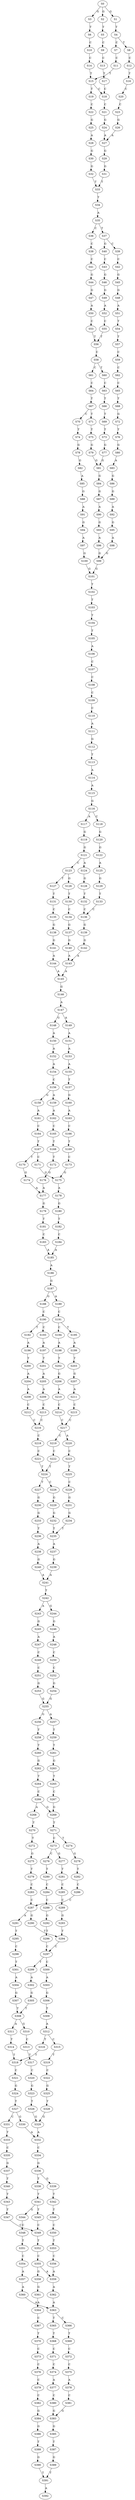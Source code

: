 strict digraph  {
	S0 -> S1 [ label = G ];
	S0 -> S2 [ label = G ];
	S0 -> S3 [ label = G ];
	S1 -> S4 [ label = T ];
	S2 -> S5 [ label = T ];
	S3 -> S6 [ label = T ];
	S4 -> S7 [ label = C ];
	S4 -> S8 [ label = T ];
	S5 -> S9 [ label = C ];
	S6 -> S10 [ label = C ];
	S7 -> S11 [ label = C ];
	S8 -> S12 [ label = C ];
	S9 -> S13 [ label = C ];
	S10 -> S14 [ label = C ];
	S11 -> S15 [ label = T ];
	S12 -> S16 [ label = T ];
	S13 -> S17 [ label = T ];
	S14 -> S15 [ label = T ];
	S15 -> S18 [ label = C ];
	S15 -> S19 [ label = T ];
	S16 -> S20 [ label = C ];
	S17 -> S18 [ label = C ];
	S18 -> S21 [ label = C ];
	S19 -> S22 [ label = C ];
	S20 -> S23 [ label = C ];
	S21 -> S24 [ label = G ];
	S22 -> S25 [ label = G ];
	S23 -> S26 [ label = G ];
	S24 -> S27 [ label = A ];
	S25 -> S28 [ label = A ];
	S26 -> S27 [ label = A ];
	S27 -> S29 [ label = G ];
	S28 -> S30 [ label = G ];
	S29 -> S31 [ label = G ];
	S30 -> S32 [ label = G ];
	S31 -> S33 [ label = T ];
	S32 -> S33 [ label = T ];
	S33 -> S34 [ label = T ];
	S34 -> S35 [ label = A ];
	S35 -> S36 [ label = C ];
	S35 -> S37 [ label = T ];
	S36 -> S38 [ label = C ];
	S37 -> S39 [ label = C ];
	S37 -> S40 [ label = G ];
	S38 -> S41 [ label = C ];
	S39 -> S42 [ label = C ];
	S40 -> S43 [ label = C ];
	S41 -> S44 [ label = G ];
	S42 -> S45 [ label = G ];
	S43 -> S46 [ label = G ];
	S44 -> S47 [ label = G ];
	S45 -> S48 [ label = G ];
	S46 -> S49 [ label = G ];
	S47 -> S50 [ label = A ];
	S48 -> S51 [ label = A ];
	S49 -> S52 [ label = A ];
	S50 -> S53 [ label = C ];
	S51 -> S54 [ label = T ];
	S52 -> S55 [ label = C ];
	S53 -> S56 [ label = T ];
	S54 -> S57 [ label = T ];
	S55 -> S56 [ label = T ];
	S56 -> S58 [ label = C ];
	S57 -> S59 [ label = C ];
	S58 -> S60 [ label = T ];
	S58 -> S61 [ label = C ];
	S59 -> S62 [ label = C ];
	S60 -> S63 [ label = C ];
	S61 -> S64 [ label = C ];
	S62 -> S65 [ label = C ];
	S63 -> S66 [ label = T ];
	S64 -> S67 [ label = T ];
	S65 -> S68 [ label = T ];
	S66 -> S69 [ label = T ];
	S67 -> S70 [ label = C ];
	S67 -> S71 [ label = T ];
	S68 -> S72 [ label = G ];
	S69 -> S73 [ label = T ];
	S70 -> S74 [ label = T ];
	S71 -> S75 [ label = T ];
	S72 -> S76 [ label = T ];
	S73 -> S77 [ label = G ];
	S74 -> S78 [ label = G ];
	S75 -> S79 [ label = G ];
	S76 -> S80 [ label = G ];
	S77 -> S81 [ label = G ];
	S78 -> S82 [ label = G ];
	S79 -> S81 [ label = G ];
	S80 -> S83 [ label = A ];
	S81 -> S84 [ label = G ];
	S82 -> S85 [ label = A ];
	S83 -> S86 [ label = G ];
	S84 -> S87 [ label = G ];
	S85 -> S88 [ label = G ];
	S86 -> S89 [ label = G ];
	S87 -> S90 [ label = A ];
	S88 -> S91 [ label = A ];
	S89 -> S92 [ label = A ];
	S90 -> S93 [ label = G ];
	S91 -> S94 [ label = G ];
	S92 -> S95 [ label = G ];
	S93 -> S96 [ label = A ];
	S94 -> S97 [ label = A ];
	S95 -> S98 [ label = A ];
	S96 -> S99 [ label = G ];
	S97 -> S100 [ label = G ];
	S98 -> S99 [ label = G ];
	S99 -> S101 [ label = G ];
	S100 -> S101 [ label = G ];
	S101 -> S102 [ label = T ];
	S102 -> S103 [ label = T ];
	S103 -> S104 [ label = T ];
	S104 -> S105 [ label = T ];
	S105 -> S106 [ label = A ];
	S106 -> S107 [ label = C ];
	S107 -> S108 [ label = C ];
	S108 -> S109 [ label = C ];
	S109 -> S110 [ label = C ];
	S110 -> S111 [ label = A ];
	S111 -> S112 [ label = G ];
	S112 -> S113 [ label = T ];
	S113 -> S114 [ label = A ];
	S114 -> S115 [ label = A ];
	S115 -> S116 [ label = G ];
	S116 -> S117 [ label = A ];
	S116 -> S118 [ label = C ];
	S117 -> S119 [ label = G ];
	S118 -> S120 [ label = G ];
	S119 -> S121 [ label = G ];
	S120 -> S122 [ label = G ];
	S121 -> S123 [ label = C ];
	S121 -> S124 [ label = A ];
	S122 -> S125 [ label = A ];
	S123 -> S126 [ label = G ];
	S123 -> S127 [ label = T ];
	S124 -> S128 [ label = G ];
	S125 -> S129 [ label = G ];
	S126 -> S130 [ label = T ];
	S127 -> S131 [ label = T ];
	S128 -> S132 [ label = T ];
	S129 -> S133 [ label = T ];
	S130 -> S134 [ label = C ];
	S131 -> S135 [ label = C ];
	S132 -> S136 [ label = C ];
	S133 -> S136 [ label = C ];
	S134 -> S137 [ label = G ];
	S135 -> S138 [ label = G ];
	S136 -> S139 [ label = G ];
	S137 -> S140 [ label = G ];
	S138 -> S141 [ label = G ];
	S139 -> S142 [ label = G ];
	S140 -> S143 [ label = A ];
	S141 -> S144 [ label = A ];
	S142 -> S143 [ label = A ];
	S143 -> S145 [ label = A ];
	S144 -> S145 [ label = A ];
	S145 -> S146 [ label = G ];
	S146 -> S147 [ label = A ];
	S147 -> S148 [ label = G ];
	S147 -> S149 [ label = A ];
	S148 -> S150 [ label = A ];
	S149 -> S151 [ label = A ];
	S150 -> S152 [ label = A ];
	S151 -> S153 [ label = A ];
	S152 -> S154 [ label = A ];
	S153 -> S155 [ label = A ];
	S154 -> S156 [ label = C ];
	S155 -> S157 [ label = T ];
	S156 -> S158 [ label = G ];
	S156 -> S159 [ label = A ];
	S157 -> S160 [ label = G ];
	S158 -> S161 [ label = A ];
	S159 -> S162 [ label = A ];
	S160 -> S163 [ label = A ];
	S161 -> S164 [ label = C ];
	S162 -> S165 [ label = C ];
	S163 -> S166 [ label = C ];
	S164 -> S167 [ label = T ];
	S165 -> S168 [ label = T ];
	S166 -> S169 [ label = T ];
	S167 -> S170 [ label = T ];
	S167 -> S171 [ label = C ];
	S168 -> S172 [ label = T ];
	S169 -> S173 [ label = C ];
	S170 -> S174 [ label = G ];
	S171 -> S175 [ label = G ];
	S172 -> S176 [ label = G ];
	S173 -> S175 [ label = G ];
	S174 -> S177 [ label = A ];
	S175 -> S178 [ label = A ];
	S176 -> S177 [ label = A ];
	S177 -> S179 [ label = G ];
	S178 -> S180 [ label = G ];
	S179 -> S181 [ label = T ];
	S180 -> S182 [ label = T ];
	S181 -> S183 [ label = C ];
	S182 -> S184 [ label = C ];
	S183 -> S185 [ label = A ];
	S184 -> S185 [ label = A ];
	S185 -> S186 [ label = A ];
	S186 -> S187 [ label = G ];
	S187 -> S188 [ label = G ];
	S187 -> S189 [ label = A ];
	S188 -> S190 [ label = C ];
	S189 -> S191 [ label = C ];
	S190 -> S192 [ label = T ];
	S190 -> S193 [ label = C ];
	S191 -> S194 [ label = C ];
	S191 -> S195 [ label = T ];
	S192 -> S196 [ label = A ];
	S193 -> S197 [ label = A ];
	S194 -> S198 [ label = A ];
	S195 -> S199 [ label = A ];
	S196 -> S200 [ label = T ];
	S197 -> S201 [ label = T ];
	S198 -> S202 [ label = T ];
	S199 -> S203 [ label = T ];
	S200 -> S204 [ label = A ];
	S201 -> S205 [ label = A ];
	S202 -> S206 [ label = G ];
	S203 -> S207 [ label = G ];
	S204 -> S208 [ label = A ];
	S205 -> S209 [ label = A ];
	S206 -> S210 [ label = A ];
	S207 -> S211 [ label = A ];
	S208 -> S212 [ label = C ];
	S209 -> S213 [ label = C ];
	S210 -> S214 [ label = C ];
	S211 -> S215 [ label = C ];
	S212 -> S216 [ label = C ];
	S213 -> S216 [ label = C ];
	S214 -> S217 [ label = C ];
	S215 -> S217 [ label = C ];
	S216 -> S218 [ label = C ];
	S217 -> S219 [ label = C ];
	S217 -> S220 [ label = A ];
	S218 -> S221 [ label = C ];
	S219 -> S222 [ label = C ];
	S220 -> S223 [ label = C ];
	S221 -> S224 [ label = T ];
	S222 -> S224 [ label = T ];
	S223 -> S225 [ label = T ];
	S224 -> S226 [ label = C ];
	S224 -> S227 [ label = T ];
	S225 -> S228 [ label = C ];
	S226 -> S229 [ label = G ];
	S227 -> S230 [ label = G ];
	S228 -> S231 [ label = G ];
	S229 -> S232 [ label = G ];
	S230 -> S233 [ label = G ];
	S231 -> S234 [ label = G ];
	S232 -> S235 [ label = T ];
	S233 -> S236 [ label = T ];
	S234 -> S235 [ label = T ];
	S235 -> S237 [ label = A ];
	S236 -> S238 [ label = A ];
	S237 -> S239 [ label = G ];
	S238 -> S240 [ label = G ];
	S239 -> S241 [ label = A ];
	S240 -> S241 [ label = A ];
	S241 -> S242 [ label = T ];
	S242 -> S243 [ label = A ];
	S242 -> S244 [ label = G ];
	S243 -> S245 [ label = G ];
	S244 -> S246 [ label = G ];
	S245 -> S247 [ label = A ];
	S246 -> S248 [ label = A ];
	S247 -> S249 [ label = C ];
	S248 -> S250 [ label = C ];
	S249 -> S251 [ label = C ];
	S250 -> S252 [ label = C ];
	S251 -> S253 [ label = G ];
	S252 -> S254 [ label = G ];
	S253 -> S255 [ label = G ];
	S254 -> S255 [ label = G ];
	S255 -> S256 [ label = G ];
	S255 -> S257 [ label = A ];
	S256 -> S258 [ label = T ];
	S257 -> S259 [ label = T ];
	S258 -> S260 [ label = T ];
	S259 -> S261 [ label = T ];
	S260 -> S262 [ label = G ];
	S261 -> S263 [ label = G ];
	S262 -> S264 [ label = T ];
	S263 -> S265 [ label = T ];
	S264 -> S266 [ label = C ];
	S265 -> S267 [ label = C ];
	S266 -> S268 [ label = A ];
	S266 -> S269 [ label = G ];
	S267 -> S269 [ label = G ];
	S268 -> S270 [ label = T ];
	S269 -> S271 [ label = T ];
	S270 -> S272 [ label = T ];
	S271 -> S273 [ label = C ];
	S271 -> S274 [ label = T ];
	S272 -> S275 [ label = G ];
	S273 -> S276 [ label = C ];
	S273 -> S277 [ label = G ];
	S274 -> S278 [ label = G ];
	S275 -> S279 [ label = T ];
	S276 -> S280 [ label = T ];
	S277 -> S281 [ label = T ];
	S278 -> S282 [ label = T ];
	S279 -> S283 [ label = C ];
	S280 -> S284 [ label = C ];
	S281 -> S285 [ label = C ];
	S282 -> S286 [ label = C ];
	S283 -> S287 [ label = C ];
	S284 -> S288 [ label = C ];
	S285 -> S289 [ label = C ];
	S286 -> S287 [ label = C ];
	S287 -> S290 [ label = G ];
	S287 -> S291 [ label = A ];
	S288 -> S292 [ label = G ];
	S289 -> S293 [ label = G ];
	S290 -> S294 [ label = T ];
	S291 -> S295 [ label = T ];
	S292 -> S296 [ label = T ];
	S293 -> S294 [ label = T ];
	S294 -> S297 [ label = C ];
	S295 -> S298 [ label = C ];
	S296 -> S297 [ label = C ];
	S297 -> S299 [ label = T ];
	S297 -> S300 [ label = C ];
	S298 -> S301 [ label = T ];
	S299 -> S302 [ label = A ];
	S300 -> S303 [ label = A ];
	S301 -> S304 [ label = A ];
	S302 -> S305 [ label = G ];
	S303 -> S306 [ label = G ];
	S304 -> S307 [ label = G ];
	S305 -> S308 [ label = T ];
	S306 -> S309 [ label = T ];
	S307 -> S308 [ label = T ];
	S308 -> S310 [ label = G ];
	S308 -> S311 [ label = A ];
	S309 -> S312 [ label = A ];
	S310 -> S313 [ label = C ];
	S311 -> S314 [ label = T ];
	S312 -> S315 [ label = C ];
	S312 -> S316 [ label = T ];
	S313 -> S317 [ label = T ];
	S314 -> S318 [ label = T ];
	S315 -> S319 [ label = T ];
	S316 -> S318 [ label = T ];
	S317 -> S320 [ label = C ];
	S318 -> S321 [ label = C ];
	S319 -> S322 [ label = C ];
	S320 -> S323 [ label = G ];
	S321 -> S324 [ label = G ];
	S322 -> S325 [ label = G ];
	S323 -> S326 [ label = T ];
	S324 -> S327 [ label = T ];
	S325 -> S328 [ label = T ];
	S326 -> S329 [ label = G ];
	S327 -> S330 [ label = G ];
	S327 -> S331 [ label = C ];
	S328 -> S329 [ label = G ];
	S329 -> S332 [ label = A ];
	S330 -> S332 [ label = A ];
	S331 -> S333 [ label = T ];
	S332 -> S334 [ label = C ];
	S333 -> S335 [ label = C ];
	S334 -> S336 [ label = G ];
	S335 -> S337 [ label = G ];
	S336 -> S338 [ label = T ];
	S336 -> S339 [ label = G ];
	S337 -> S340 [ label = T ];
	S338 -> S341 [ label = T ];
	S339 -> S342 [ label = T ];
	S340 -> S343 [ label = T ];
	S341 -> S344 [ label = G ];
	S341 -> S345 [ label = T ];
	S342 -> S346 [ label = T ];
	S343 -> S347 [ label = T ];
	S344 -> S348 [ label = C ];
	S345 -> S349 [ label = C ];
	S346 -> S350 [ label = C ];
	S347 -> S349 [ label = C ];
	S348 -> S351 [ label = T ];
	S349 -> S352 [ label = T ];
	S350 -> S353 [ label = T ];
	S351 -> S354 [ label = C ];
	S352 -> S355 [ label = C ];
	S353 -> S356 [ label = C ];
	S354 -> S357 [ label = A ];
	S355 -> S358 [ label = G ];
	S355 -> S359 [ label = A ];
	S356 -> S359 [ label = A ];
	S357 -> S360 [ label = A ];
	S358 -> S361 [ label = G ];
	S359 -> S362 [ label = A ];
	S360 -> S363 [ label = A ];
	S361 -> S364 [ label = A ];
	S362 -> S363 [ label = A ];
	S363 -> S365 [ label = T ];
	S363 -> S366 [ label = C ];
	S364 -> S367 [ label = C ];
	S365 -> S368 [ label = T ];
	S366 -> S369 [ label = T ];
	S367 -> S370 [ label = T ];
	S368 -> S371 [ label = C ];
	S369 -> S372 [ label = C ];
	S370 -> S373 [ label = C ];
	S371 -> S374 [ label = C ];
	S372 -> S375 [ label = C ];
	S373 -> S376 [ label = C ];
	S374 -> S377 [ label = A ];
	S375 -> S378 [ label = A ];
	S376 -> S379 [ label = C ];
	S377 -> S380 [ label = C ];
	S378 -> S381 [ label = C ];
	S379 -> S382 [ label = C ];
	S380 -> S383 [ label = G ];
	S381 -> S383 [ label = G ];
	S382 -> S384 [ label = G ];
	S383 -> S385 [ label = G ];
	S384 -> S386 [ label = G ];
	S385 -> S387 [ label = T ];
	S386 -> S388 [ label = T ];
	S387 -> S389 [ label = G ];
	S388 -> S390 [ label = G ];
	S389 -> S391 [ label = T ];
	S390 -> S391 [ label = T ];
	S391 -> S392 [ label = A ];
}
